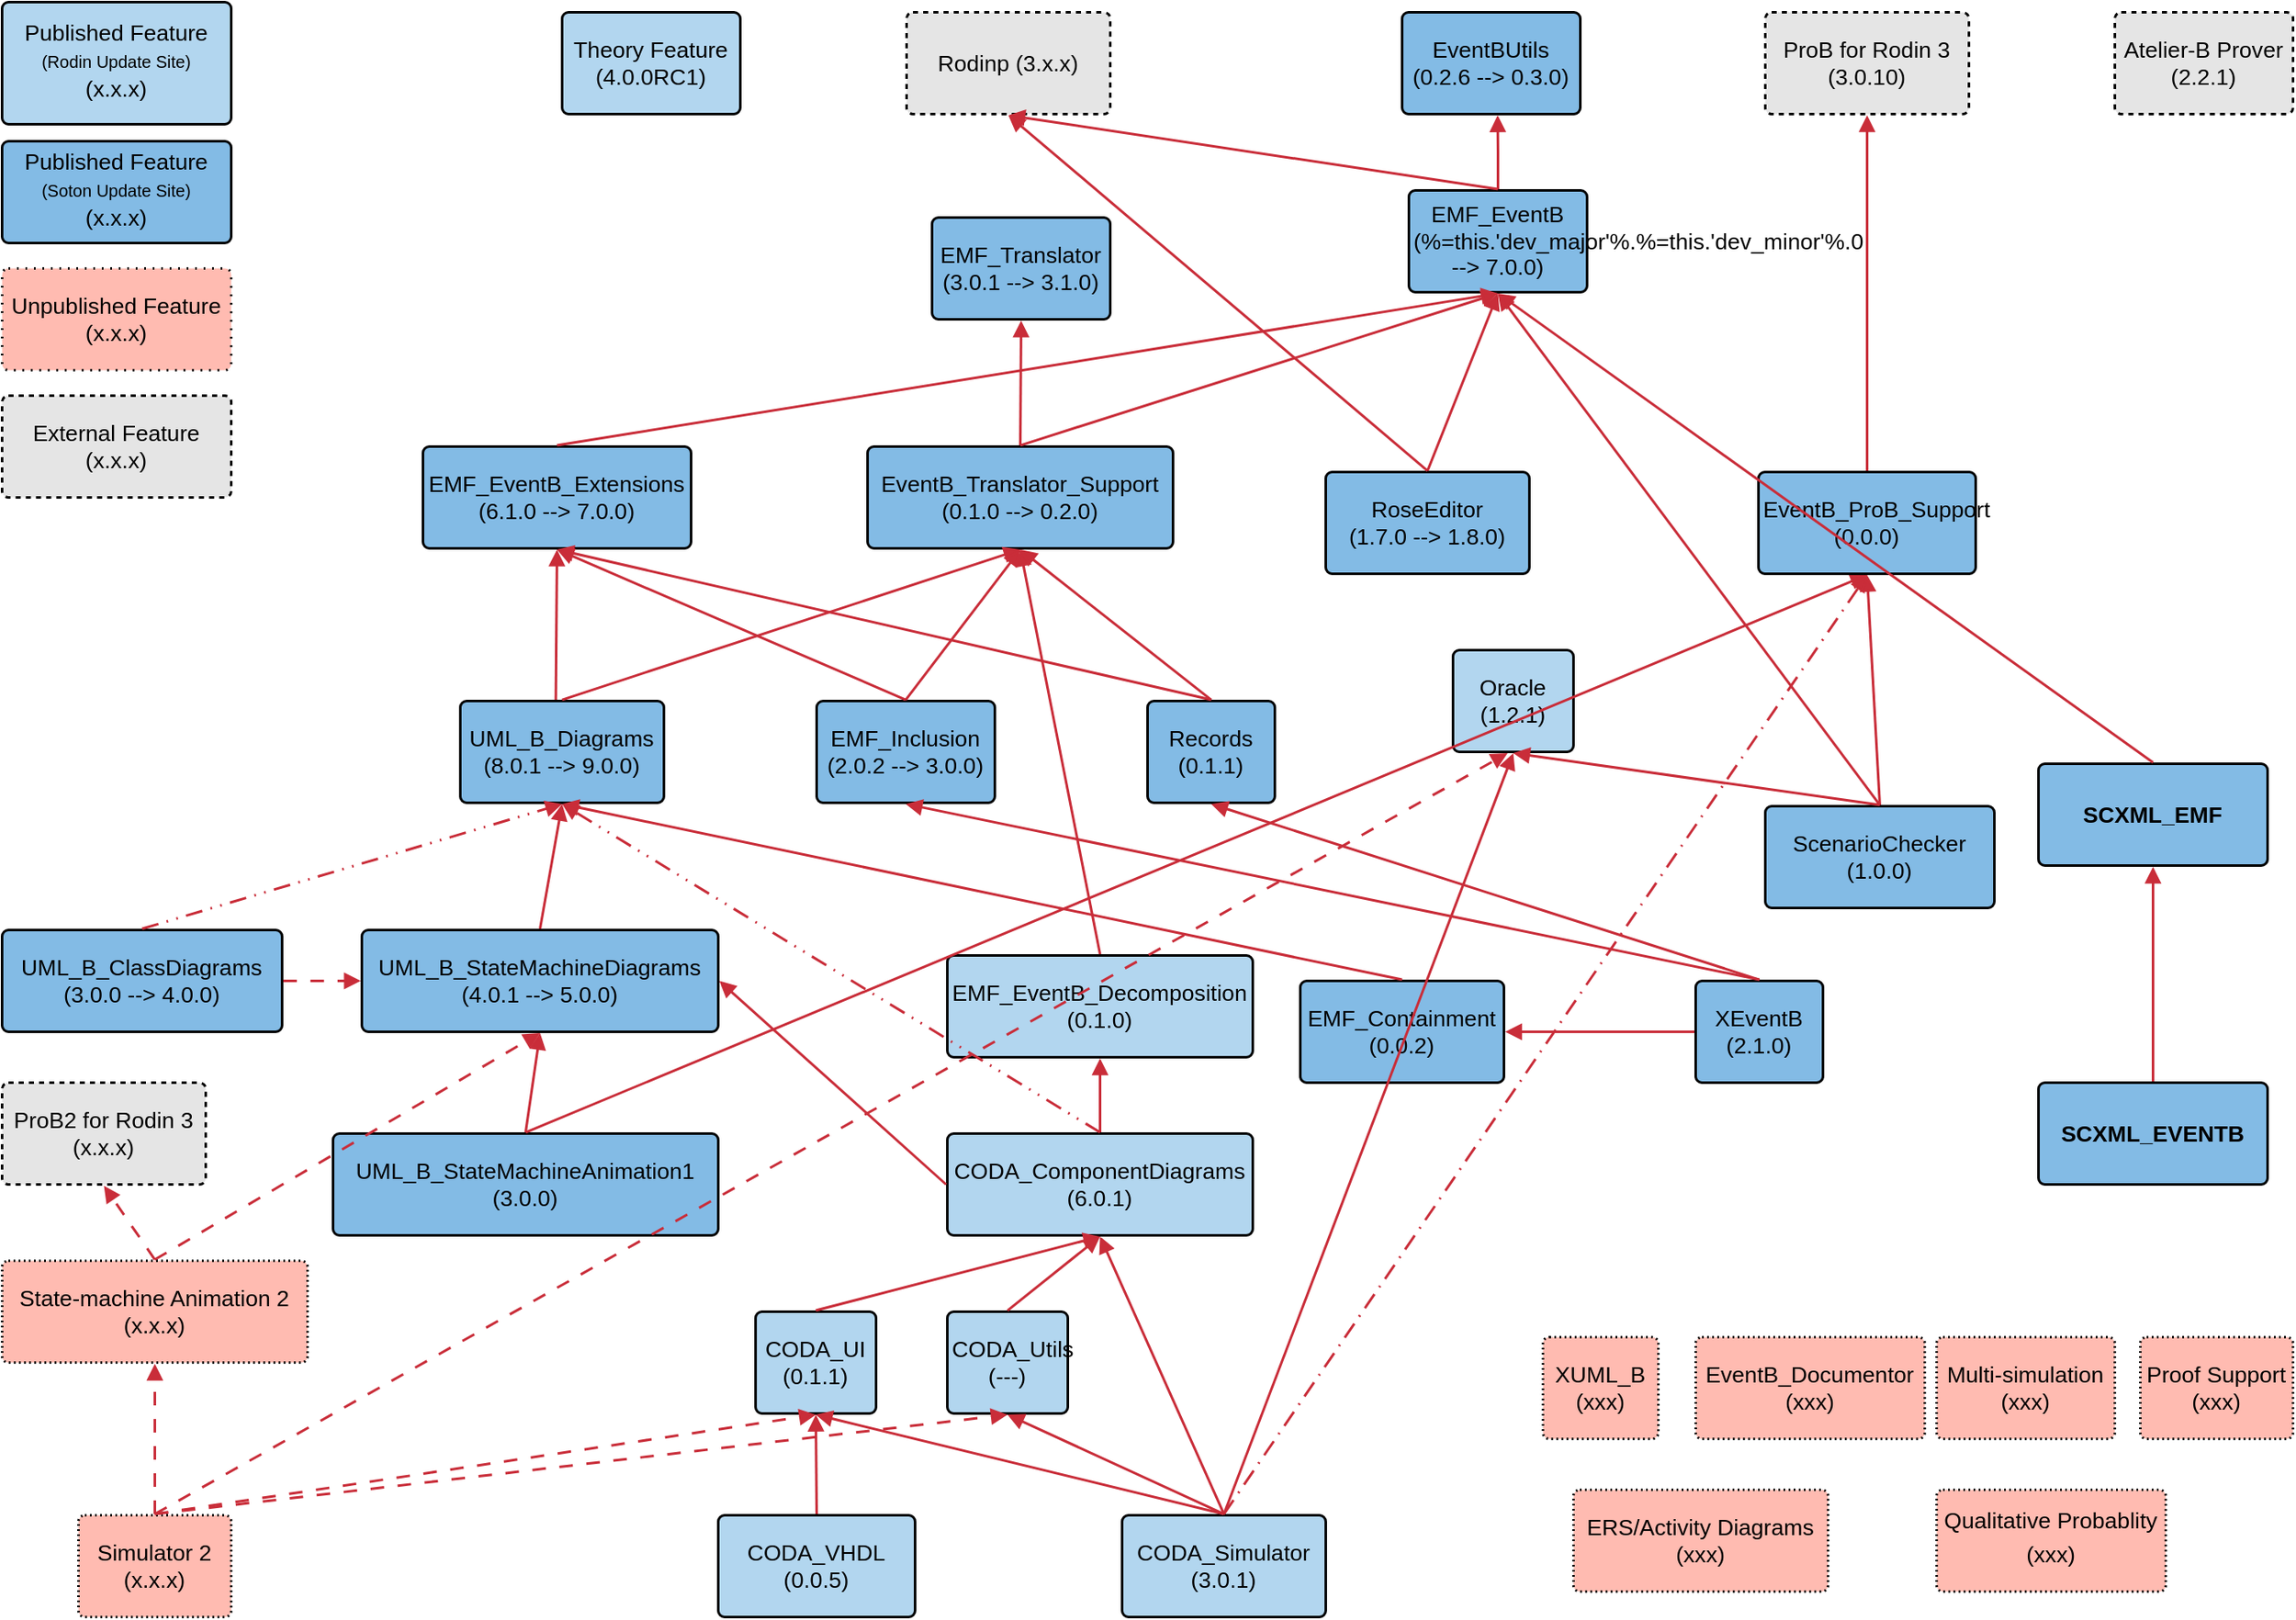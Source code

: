 <mxfile version="20.2.3" type="github">
  <diagram id="R2lEEEUBdFMjLlhIrx00" name="Page-1">
    <mxGraphModel dx="1298" dy="703" grid="1" gridSize="10" guides="1" tooltips="1" connect="1" arrows="1" fold="1" page="1" pageScale="1" pageWidth="850" pageHeight="1100" math="0" shadow="0" extFonts="Permanent Marker^https://fonts.googleapis.com/css?family=Permanent+Marker">
      <root>
        <mxCell id="0" />
        <mxCell id="1" parent="0" />
        <UserObject label="EventBUtils (0.2.6 --&amp;gt; 0.3.0)" lucidchartObjectId="4MpQ590b2zhA" id="gXJeCOJqX6-XGzdC3xa7-2">
          <mxCell style="html=1;overflow=block;blockSpacing=1;whiteSpace=wrap;fontSize=13.3;fontColor=default;spacing=3.8;strokeOpacity=100;fillOpacity=100;rounded=1;absoluteArcSize=1;arcSize=7.5;fillColor=#83bbe5;strokeWidth=1.5;" vertex="1" parent="1">
            <mxGeometry x="840" y="14" width="105" height="60" as="geometry" />
          </mxCell>
        </UserObject>
        <UserObject label="EMF_EventB&#xa;(%=this.&#39;dev_major&#39;%.%=this.&#39;dev_minor&#39;%.0 --&amp;gt; 7.0.0)" placeholders="1" rel_major="6" rel_minor="0" rel_service="0" dev_major="6" dev_minor="1" dev_service="1" lucidchartObjectId="fNpQgL.Gv-xd" id="gXJeCOJqX6-XGzdC3xa7-3">
          <mxCell style="html=1;overflow=block;blockSpacing=1;whiteSpace=wrap;fontSize=13.3;fontColor=default;spacing=3.8;strokeOpacity=100;fillOpacity=100;rounded=1;absoluteArcSize=1;arcSize=7.5;fillColor=#83bbe5;strokeWidth=1.5;" vertex="1" parent="1">
            <mxGeometry x="844" y="119" width="105" height="60" as="geometry" />
          </mxCell>
        </UserObject>
        <UserObject label="EMF_Translator (3.0.1 --&amp;gt; 3.1.0)" lucidchartObjectId="e5rQBIk2vacU" id="gXJeCOJqX6-XGzdC3xa7-4">
          <mxCell style="html=1;overflow=block;blockSpacing=1;whiteSpace=wrap;fontSize=13.3;fontColor=default;spacing=3.8;strokeOpacity=100;fillOpacity=100;rounded=1;absoluteArcSize=1;arcSize=7.5;fillColor=#83bbe5;strokeWidth=1.5;" vertex="1" parent="1">
            <mxGeometry x="563" y="135" width="105" height="60" as="geometry" />
          </mxCell>
        </UserObject>
        <UserObject label="EMF_EventB_Extensions (6.1.0 --&amp;gt; 7.0.0)" lucidchartObjectId="o-rQa49epSMn" id="gXJeCOJqX6-XGzdC3xa7-5">
          <mxCell style="html=1;overflow=block;blockSpacing=1;whiteSpace=wrap;fontSize=13.3;fontColor=default;spacing=3.8;strokeOpacity=100;fillOpacity=100;rounded=1;absoluteArcSize=1;arcSize=7.5;fillColor=#83bbe5;strokeWidth=1.5;" vertex="1" parent="1">
            <mxGeometry x="263" y="270" width="158" height="60" as="geometry" />
          </mxCell>
        </UserObject>
        <UserObject label="EventB_Translator_Support (0.1.0 --&amp;gt; 0.2.0)" lucidchartObjectId="d_rQQnLlnVaU" id="gXJeCOJqX6-XGzdC3xa7-6">
          <mxCell style="html=1;overflow=block;blockSpacing=1;whiteSpace=wrap;fontSize=13.3;fontColor=default;spacing=3.8;strokeOpacity=100;fillOpacity=100;rounded=1;absoluteArcSize=1;arcSize=7.5;fillColor=#83bbe5;strokeWidth=1.5;" vertex="1" parent="1">
            <mxGeometry x="525" y="270" width="180" height="60" as="geometry" />
          </mxCell>
        </UserObject>
        <UserObject label="RoseEditor &#xa;(1.7.0 --&amp;gt; 1.8.0)" lucidchartObjectId="U_rQ~Fw4OfqH" id="gXJeCOJqX6-XGzdC3xa7-7">
          <mxCell style="html=1;overflow=block;blockSpacing=1;whiteSpace=wrap;fontSize=13.3;fontColor=default;spacing=3.8;strokeOpacity=100;fillOpacity=100;rounded=1;absoluteArcSize=1;arcSize=7.5;fillColor=#83bbe5;strokeWidth=1.5;" vertex="1" parent="1">
            <mxGeometry x="795" y="285" width="120" height="60" as="geometry" />
          </mxCell>
        </UserObject>
        <UserObject label="UML_B_Diagrams (8.0.1 --&amp;gt; 9.0.0)" lucidchartObjectId="f.rQJ53QA4yv" id="gXJeCOJqX6-XGzdC3xa7-8">
          <mxCell style="html=1;overflow=block;blockSpacing=1;whiteSpace=wrap;fontSize=13.3;fontColor=default;spacing=3.8;strokeOpacity=100;fillOpacity=100;rounded=1;absoluteArcSize=1;arcSize=7.5;fillColor=#83bbe5;strokeWidth=1.5;" vertex="1" parent="1">
            <mxGeometry x="285" y="420" width="120" height="60" as="geometry" />
          </mxCell>
        </UserObject>
        <UserObject label="EMF_Inclusion (2.0.2 --&amp;gt; 3.0.0)" lucidchartObjectId="J.rQdSgUioL0" id="gXJeCOJqX6-XGzdC3xa7-9">
          <mxCell style="html=1;overflow=block;blockSpacing=1;whiteSpace=wrap;fontSize=13.3;fontColor=default;spacing=3.8;strokeOpacity=100;fillOpacity=100;rounded=1;absoluteArcSize=1;arcSize=7.5;fillColor=#83bbe5;strokeWidth=1.5;" vertex="1" parent="1">
            <mxGeometry x="495" y="420" width="105" height="60" as="geometry" />
          </mxCell>
        </UserObject>
        <UserObject label="ProB2 for Rodin 3 (x.x.x)" lucidchartObjectId="masQ5G-jPE8L" id="gXJeCOJqX6-XGzdC3xa7-10">
          <mxCell style="html=1;overflow=block;blockSpacing=1;whiteSpace=wrap;fontSize=13.3;fontColor=default;spacing=3.8;strokeOpacity=100;fillOpacity=100;rounded=1;absoluteArcSize=1;arcSize=7.5;fillColor=#e5e5e5;dashed=1;fixDash=1;strokeWidth=1.5;" vertex="1" parent="1">
            <mxGeometry x="15" y="645" width="120" height="60" as="geometry" />
          </mxCell>
        </UserObject>
        <UserObject label="UML_B_ClassDiagrams (3.0.0 --&amp;gt; 4.0.0)" lucidchartObjectId="3asQsMQI48Ty" id="gXJeCOJqX6-XGzdC3xa7-11">
          <mxCell style="html=1;overflow=block;blockSpacing=1;whiteSpace=wrap;fontSize=13.3;fontColor=default;spacing=3.8;strokeOpacity=100;fillOpacity=100;rounded=1;absoluteArcSize=1;arcSize=7.5;fillColor=#83bbe5;strokeWidth=1.5;" vertex="1" parent="1">
            <mxGeometry x="15" y="555" width="165" height="60" as="geometry" />
          </mxCell>
        </UserObject>
        <UserObject label="UML_B_StateMachineDiagrams (4.0.1 --&amp;gt; 5.0.0)" lucidchartObjectId="fcsQ3d~rYoar" id="gXJeCOJqX6-XGzdC3xa7-12">
          <mxCell style="html=1;overflow=block;blockSpacing=1;whiteSpace=wrap;fontSize=13.3;fontColor=default;spacing=3.8;strokeOpacity=100;fillOpacity=100;rounded=1;absoluteArcSize=1;arcSize=7.5;fillColor=#83bbe5;strokeWidth=1.5;" vertex="1" parent="1">
            <mxGeometry x="227" y="555" width="210" height="60" as="geometry" />
          </mxCell>
        </UserObject>
        <UserObject label="ProB for Rodin 3 (3.0.10)" lucidchartObjectId="UcsQy_wzR4fR" id="gXJeCOJqX6-XGzdC3xa7-13">
          <mxCell style="html=1;overflow=block;blockSpacing=1;whiteSpace=wrap;fontSize=13.3;fontColor=default;spacing=3.8;strokeOpacity=100;fillOpacity=100;rounded=1;absoluteArcSize=1;arcSize=7.5;fillColor=#e5e5e5;dashed=1;fixDash=1;strokeWidth=1.5;" vertex="1" parent="1">
            <mxGeometry x="1054" y="14" width="120" height="60" as="geometry" />
          </mxCell>
        </UserObject>
        <UserObject label="EMF_Containment (0.0.2)" lucidchartObjectId="cdsQCC2P5QCC" id="gXJeCOJqX6-XGzdC3xa7-14">
          <mxCell style="html=1;overflow=block;blockSpacing=1;whiteSpace=wrap;fontSize=13.3;fontColor=default;spacing=3.8;strokeOpacity=100;fillOpacity=100;rounded=1;absoluteArcSize=1;arcSize=7.5;fillColor=#83bbe5;strokeWidth=1.5;" vertex="1" parent="1">
            <mxGeometry x="780" y="585" width="120" height="60" as="geometry" />
          </mxCell>
        </UserObject>
        <UserObject label="XEventB (2.1.0)" lucidchartObjectId="wdsQ4mmQQCU4" id="gXJeCOJqX6-XGzdC3xa7-15">
          <mxCell style="html=1;overflow=block;blockSpacing=1;whiteSpace=wrap;fontSize=13.3;fontColor=default;spacing=3.8;strokeOpacity=100;fillOpacity=100;rounded=1;absoluteArcSize=1;arcSize=7.5;fillColor=#83bbe5;strokeWidth=1.5;" vertex="1" parent="1">
            <mxGeometry x="1013" y="585" width="75" height="60" as="geometry" />
          </mxCell>
        </UserObject>
        <UserObject label="EMF_EventB_Decomposition (0.1.0)" lucidchartObjectId="QdsQj~QU8bMw" id="gXJeCOJqX6-XGzdC3xa7-16">
          <mxCell style="html=1;overflow=block;blockSpacing=1;whiteSpace=wrap;fontSize=13.3;fontColor=default;spacing=3.8;strokeOpacity=100;fillOpacity=100;rounded=1;absoluteArcSize=1;arcSize=7.5;fillColor=#b2d6ef;strokeWidth=1.5;" vertex="1" parent="1">
            <mxGeometry x="572" y="570" width="180" height="60" as="geometry" />
          </mxCell>
        </UserObject>
        <UserObject label="State-machine Animation 2 (x.x.x)" lucidchartObjectId="mesQ3vbCxGGZ" id="gXJeCOJqX6-XGzdC3xa7-17">
          <mxCell style="html=1;overflow=block;blockSpacing=1;whiteSpace=wrap;fontSize=13.3;fontColor=default;spacing=3.8;strokeOpacity=100;fillOpacity=100;rounded=1;absoluteArcSize=1;arcSize=7.5;fillColor=#ffbbb1;dashed=1;fixDash=1;dashPattern=1 2;strokeWidth=1.5;" vertex="1" parent="1">
            <mxGeometry x="15" y="750" width="180" height="60" as="geometry" />
          </mxCell>
        </UserObject>
        <UserObject label="UML_B_StateMachineAnimation1 (3.0.0)" lucidchartObjectId="VesQQeH9.m6W" id="gXJeCOJqX6-XGzdC3xa7-18">
          <mxCell style="html=1;overflow=block;blockSpacing=1;whiteSpace=wrap;fontSize=13.3;fontColor=default;spacing=3.8;strokeOpacity=100;fillOpacity=100;rounded=1;absoluteArcSize=1;arcSize=7.5;fillColor=#83bbe5;strokeWidth=1.5;" vertex="1" parent="1">
            <mxGeometry x="210" y="675" width="227" height="60" as="geometry" />
          </mxCell>
        </UserObject>
        <UserObject label="CODA_ComponentDiagrams (6.0.1)" lucidchartObjectId="ifsQV37_i.Z." id="gXJeCOJqX6-XGzdC3xa7-19">
          <mxCell style="html=1;overflow=block;blockSpacing=1;whiteSpace=wrap;fontSize=13.3;fontColor=default;spacing=3.8;strokeOpacity=100;fillOpacity=100;rounded=1;absoluteArcSize=1;arcSize=7.5;fillColor=#b2d6ef;strokeWidth=1.5;" vertex="1" parent="1">
            <mxGeometry x="572" y="675" width="180" height="60" as="geometry" />
          </mxCell>
        </UserObject>
        <UserObject label="EventB_Documentor (xxx)" lucidchartObjectId="LfsQATFugiBD" id="gXJeCOJqX6-XGzdC3xa7-20">
          <mxCell style="html=1;overflow=block;blockSpacing=1;whiteSpace=wrap;fontSize=13.3;fontColor=default;spacing=3.8;strokeOpacity=100;fillOpacity=100;rounded=1;absoluteArcSize=1;arcSize=7.5;fillColor=#ffbbb1;dashed=1;fixDash=1;dashPattern=1 2;strokeWidth=1.5;" vertex="1" parent="1">
            <mxGeometry x="1013" y="795" width="135" height="60" as="geometry" />
          </mxCell>
        </UserObject>
        <UserObject label="&lt;div style=&quot;display: flex; justify-content: center; text-align: center; align-items: baseline; font-size: 0; line-height: 1.25;margin-top: -2px;&quot;&gt;&lt;span&gt;&lt;span style=&quot;font-size:13.3px;color:#000000;&quot;&gt;Qualitative Probablity (xxx)&lt;/span&gt;&lt;span style=&quot;font-size:16px;color:#000000;&quot;&gt; &lt;/span&gt;&lt;/span&gt;&lt;/div&gt;" lucidchartObjectId="_fsQZzR7VCjq" id="gXJeCOJqX6-XGzdC3xa7-21">
          <mxCell style="html=1;overflow=block;blockSpacing=1;whiteSpace=wrap;fontSize=13;spacing=3.8;strokeOpacity=100;fillOpacity=100;rounded=1;absoluteArcSize=1;arcSize=7.5;fillColor=#ffbbb1;dashed=1;fixDash=1;dashPattern=1 2;strokeWidth=1.5;" vertex="1" parent="1">
            <mxGeometry x="1155" y="885" width="135" height="60" as="geometry" />
          </mxCell>
        </UserObject>
        <UserObject label="XUML_B (xxx)" lucidchartObjectId="xgsQij3kb1fK" id="gXJeCOJqX6-XGzdC3xa7-22">
          <mxCell style="html=1;overflow=block;blockSpacing=1;whiteSpace=wrap;fontSize=13.3;fontColor=default;spacing=3.8;strokeOpacity=100;fillOpacity=100;rounded=1;absoluteArcSize=1;arcSize=7.5;fillColor=#ffbbb1;dashed=1;fixDash=1;dashPattern=1 2;strokeWidth=1.5;" vertex="1" parent="1">
            <mxGeometry x="923" y="795" width="68" height="60" as="geometry" />
          </mxCell>
        </UserObject>
        <UserObject label="Records (0.1.1)" lucidchartObjectId="SgsQyWVwpBqz" id="gXJeCOJqX6-XGzdC3xa7-23">
          <mxCell style="html=1;overflow=block;blockSpacing=1;whiteSpace=wrap;fontSize=13.3;fontColor=default;spacing=3.8;strokeOpacity=100;fillOpacity=100;rounded=1;absoluteArcSize=1;arcSize=7.5;fillColor=#83bbe5;strokeWidth=1.5;" vertex="1" parent="1">
            <mxGeometry x="690" y="420" width="75" height="60" as="geometry" />
          </mxCell>
        </UserObject>
        <UserObject label="Proof Support (xxx)" lucidchartObjectId="_gsQzO7m4ces" id="gXJeCOJqX6-XGzdC3xa7-24">
          <mxCell style="html=1;overflow=block;blockSpacing=1;whiteSpace=wrap;fontSize=13.3;fontColor=default;spacing=3.8;strokeOpacity=100;fillOpacity=100;rounded=1;absoluteArcSize=1;arcSize=7.5;fillColor=#ffbbb1;dashed=1;fixDash=1;dashPattern=1 2;strokeWidth=1.5;" vertex="1" parent="1">
            <mxGeometry x="1275" y="795" width="90" height="60" as="geometry" />
          </mxCell>
        </UserObject>
        <UserObject label="ScenarioChecker (1.0.0)" lucidchartObjectId="phsQJYlsA9p~" id="gXJeCOJqX6-XGzdC3xa7-25">
          <mxCell style="html=1;overflow=block;blockSpacing=1;whiteSpace=wrap;fontSize=13.3;fontColor=default;spacing=3.8;strokeOpacity=100;fillOpacity=100;rounded=1;absoluteArcSize=1;arcSize=7.5;fillColor=#83bbe5;strokeWidth=1.5;" vertex="1" parent="1">
            <mxGeometry x="1054" y="482" width="135" height="60" as="geometry" />
          </mxCell>
        </UserObject>
        <UserObject label="CODA_UI (0.1.1)" lucidchartObjectId="qisQaKyhdeY~" id="gXJeCOJqX6-XGzdC3xa7-26">
          <mxCell style="html=1;overflow=block;blockSpacing=1;whiteSpace=wrap;fontSize=13.3;fontColor=default;spacing=3.8;strokeOpacity=100;fillOpacity=100;rounded=1;absoluteArcSize=1;arcSize=7.5;fillColor=#b2d6ef;strokeWidth=1.5;" vertex="1" parent="1">
            <mxGeometry x="459" y="780" width="71" height="60" as="geometry" />
          </mxCell>
        </UserObject>
        <UserObject label="CODA_Utils (---)" lucidchartObjectId="XisQi7fVFDvH" id="gXJeCOJqX6-XGzdC3xa7-27">
          <mxCell style="html=1;overflow=block;blockSpacing=1;whiteSpace=wrap;fontSize=13.3;fontColor=default;spacing=3.8;strokeOpacity=100;fillOpacity=100;rounded=1;absoluteArcSize=1;arcSize=7.5;fillColor=#b2d6ef;strokeWidth=1.5;" vertex="1" parent="1">
            <mxGeometry x="572" y="780" width="71" height="60" as="geometry" />
          </mxCell>
        </UserObject>
        <UserObject label="Oracle (1.2.1)" lucidchartObjectId="fjsQ302CP4x~" id="gXJeCOJqX6-XGzdC3xa7-28">
          <mxCell style="html=1;overflow=block;blockSpacing=1;whiteSpace=wrap;fontSize=13.3;fontColor=default;spacing=3.8;strokeOpacity=100;fillOpacity=100;rounded=1;absoluteArcSize=1;arcSize=7.5;fillColor=#b2d6ef;strokeWidth=1.5;" vertex="1" parent="1">
            <mxGeometry x="870" y="390" width="71" height="60" as="geometry" />
          </mxCell>
        </UserObject>
        <UserObject label="CODA_VHDL (0.0.5)" lucidchartObjectId="yjsQzAlVn8X0" id="gXJeCOJqX6-XGzdC3xa7-29">
          <mxCell style="html=1;overflow=block;blockSpacing=1;whiteSpace=wrap;fontSize=13.3;fontColor=default;spacing=3.8;strokeOpacity=100;fillOpacity=100;rounded=1;absoluteArcSize=1;arcSize=7.5;fillColor=#b2d6ef;strokeWidth=1.5;" vertex="1" parent="1">
            <mxGeometry x="437" y="900" width="116" height="60" as="geometry" />
          </mxCell>
        </UserObject>
        <UserObject label="Simulator 2 (x.x.x)" lucidchartObjectId="SjsQP29-RM7N" id="gXJeCOJqX6-XGzdC3xa7-30">
          <mxCell style="html=1;overflow=block;blockSpacing=1;whiteSpace=wrap;fontSize=13.3;fontColor=default;spacing=3.8;strokeOpacity=100;fillOpacity=100;rounded=1;absoluteArcSize=1;arcSize=7.5;fillColor=#ffbbb1;dashed=1;fixDash=1;dashPattern=1 2;strokeWidth=1.5;" vertex="1" parent="1">
            <mxGeometry x="60" y="900" width="90" height="60" as="geometry" />
          </mxCell>
        </UserObject>
        <UserObject label="CODA_Simulator (3.0.1)" lucidchartObjectId="_jsQDJASNJ42" id="gXJeCOJqX6-XGzdC3xa7-31">
          <mxCell style="html=1;overflow=block;blockSpacing=1;whiteSpace=wrap;fontSize=13.3;fontColor=default;spacing=3.8;strokeOpacity=100;fillOpacity=100;rounded=1;absoluteArcSize=1;arcSize=7.5;fillColor=#b2d6ef;strokeWidth=1.5;" vertex="1" parent="1">
            <mxGeometry x="675" y="900" width="120" height="60" as="geometry" />
          </mxCell>
        </UserObject>
        <UserObject label="Atelier-B Prover (2.2.1)" lucidchartObjectId="AksQ1dqARNAP" id="gXJeCOJqX6-XGzdC3xa7-32">
          <mxCell style="html=1;overflow=block;blockSpacing=1;whiteSpace=wrap;fontSize=13.3;fontColor=default;spacing=3.8;strokeOpacity=100;fillOpacity=100;rounded=1;absoluteArcSize=1;arcSize=7.5;fillColor=#e5e5e5;dashed=1;fixDash=1;strokeWidth=1.5;" vertex="1" parent="1">
            <mxGeometry x="1260" y="14" width="105" height="60" as="geometry" />
          </mxCell>
        </UserObject>
        <UserObject label="" lucidchartObjectId="8osQkjWoYF6-" id="gXJeCOJqX6-XGzdC3xa7-33">
          <mxCell style="html=1;jettySize=18;whiteSpace=wrap;fontSize=13;strokeColor=#c92d39;strokeOpacity=100;strokeWidth=1.5;rounded=1;arcSize=0;edgeStyle=orthogonalEdgeStyle;startArrow=none;endArrow=block;endFill=1;exitX=0.5;exitY=-0.012;exitPerimeter=0;entryX=0.536;entryY=1.012;entryPerimeter=0;" edge="1" parent="1" source="gXJeCOJqX6-XGzdC3xa7-3" target="gXJeCOJqX6-XGzdC3xa7-2">
            <mxGeometry width="100" height="100" relative="1" as="geometry">
              <Array as="points" />
            </mxGeometry>
          </mxCell>
        </UserObject>
        <UserObject label="" lucidchartObjectId="gssQpe9Ai5tq" id="gXJeCOJqX6-XGzdC3xa7-34">
          <mxCell style="html=1;jettySize=18;whiteSpace=wrap;fontSize=13;strokeColor=#c92d39;strokeOpacity=100;strokeWidth=1.5;rounded=0;startArrow=none;endArrow=block;endFill=1;exitX=0.5;exitY=-0.012;exitPerimeter=0;entryX=0.5;entryY=1.012;entryPerimeter=0;" edge="1" parent="1" source="gXJeCOJqX6-XGzdC3xa7-5" target="gXJeCOJqX6-XGzdC3xa7-3">
            <mxGeometry width="100" height="100" relative="1" as="geometry">
              <Array as="points" />
            </mxGeometry>
          </mxCell>
        </UserObject>
        <UserObject label="" lucidchartObjectId="CssQbYhx4U7b" id="gXJeCOJqX6-XGzdC3xa7-35">
          <mxCell style="html=1;jettySize=18;whiteSpace=wrap;fontSize=13;strokeColor=#c92d39;strokeOpacity=100;strokeWidth=1.5;rounded=0;startArrow=none;endArrow=block;endFill=1;exitX=0.5;exitY=-0.012;exitPerimeter=0;entryX=0.5;entryY=1.012;entryPerimeter=0;" edge="1" parent="1" source="gXJeCOJqX6-XGzdC3xa7-6" target="gXJeCOJqX6-XGzdC3xa7-4">
            <mxGeometry width="100" height="100" relative="1" as="geometry">
              <Array as="points" />
            </mxGeometry>
          </mxCell>
        </UserObject>
        <UserObject label="" lucidchartObjectId="UssQa.PPUqFA" id="gXJeCOJqX6-XGzdC3xa7-36">
          <mxCell style="html=1;jettySize=18;whiteSpace=wrap;fontSize=13;strokeColor=#c92d39;strokeOpacity=100;strokeWidth=1.5;rounded=0;startArrow=none;endArrow=block;endFill=1;exitX=0.5;exitY=-0.012;exitPerimeter=0;entryX=0.5;entryY=1.012;entryPerimeter=0;" edge="1" parent="1" source="gXJeCOJqX6-XGzdC3xa7-6" target="gXJeCOJqX6-XGzdC3xa7-3">
            <mxGeometry width="100" height="100" relative="1" as="geometry">
              <Array as="points" />
            </mxGeometry>
          </mxCell>
        </UserObject>
        <UserObject label="" lucidchartObjectId="utsQxC5EtuvJ" id="gXJeCOJqX6-XGzdC3xa7-37">
          <mxCell style="html=1;jettySize=18;whiteSpace=wrap;fontSize=13;strokeColor=#c92d39;strokeOpacity=100;strokeWidth=1.5;rounded=0;startArrow=none;endArrow=block;endFill=1;exitX=0.5;exitY=-0.012;exitPerimeter=0;entryX=0.5;entryY=1.012;entryPerimeter=0;" edge="1" parent="1" source="gXJeCOJqX6-XGzdC3xa7-7" target="gXJeCOJqX6-XGzdC3xa7-3">
            <mxGeometry width="100" height="100" relative="1" as="geometry">
              <Array as="points" />
            </mxGeometry>
          </mxCell>
        </UserObject>
        <UserObject label="" lucidchartObjectId="EtsQ-UGbX19c" id="gXJeCOJqX6-XGzdC3xa7-38">
          <mxCell style="html=1;jettySize=18;whiteSpace=wrap;fontSize=13;strokeColor=#c92d39;strokeOpacity=100;strokeWidth=1.5;rounded=0;startArrow=none;endArrow=block;endFill=1;exitX=0.469;exitY=-0.012;exitPerimeter=0;entryX=0.5;entryY=1.012;entryPerimeter=0;" edge="1" parent="1" source="gXJeCOJqX6-XGzdC3xa7-8" target="gXJeCOJqX6-XGzdC3xa7-5">
            <mxGeometry width="100" height="100" relative="1" as="geometry">
              <Array as="points" />
            </mxGeometry>
          </mxCell>
        </UserObject>
        <UserObject label="" lucidchartObjectId="JtsQeBcR8Oxg" id="gXJeCOJqX6-XGzdC3xa7-39">
          <mxCell style="html=1;jettySize=18;whiteSpace=wrap;fontSize=13;strokeColor=#c92d39;strokeOpacity=100;strokeWidth=1.5;rounded=0;startArrow=none;endArrow=block;endFill=1;exitX=0.5;exitY=-0.012;exitPerimeter=0;entryX=0.5;entryY=1.012;entryPerimeter=0;" edge="1" parent="1" source="gXJeCOJqX6-XGzdC3xa7-9" target="gXJeCOJqX6-XGzdC3xa7-5">
            <mxGeometry width="100" height="100" relative="1" as="geometry">
              <Array as="points" />
            </mxGeometry>
          </mxCell>
        </UserObject>
        <UserObject label="" lucidchartObjectId="RtsQw8hHAOmd" id="gXJeCOJqX6-XGzdC3xa7-40">
          <mxCell style="html=1;jettySize=18;whiteSpace=wrap;fontSize=13;strokeColor=#c92d39;strokeOpacity=100;strokeWidth=1.5;rounded=0;startArrow=none;endArrow=block;endFill=1;exitX=0.5;exitY=-0.012;exitPerimeter=0;entryX=0.5;entryY=1.012;entryPerimeter=0;" edge="1" parent="1" source="gXJeCOJqX6-XGzdC3xa7-8" target="gXJeCOJqX6-XGzdC3xa7-6">
            <mxGeometry width="100" height="100" relative="1" as="geometry">
              <Array as="points" />
            </mxGeometry>
          </mxCell>
        </UserObject>
        <UserObject label="" lucidchartObjectId="lusQx4ggyh_B" id="gXJeCOJqX6-XGzdC3xa7-41">
          <mxCell style="html=1;jettySize=18;whiteSpace=wrap;fontSize=13;strokeColor=#c92d39;strokeOpacity=100;dashed=1;fixDash=1;dashPattern=10 5 1 5 1 5;strokeWidth=1.5;rounded=0;startArrow=none;endArrow=block;endFill=1;exitX=0.5;exitY=-0.012;exitPerimeter=0;entryX=0.5;entryY=1.012;entryPerimeter=0;" edge="1" parent="1" source="gXJeCOJqX6-XGzdC3xa7-11" target="gXJeCOJqX6-XGzdC3xa7-8">
            <mxGeometry width="100" height="100" relative="1" as="geometry">
              <Array as="points" />
            </mxGeometry>
          </mxCell>
        </UserObject>
        <UserObject label="" lucidchartObjectId="HusQv_M--n78" id="gXJeCOJqX6-XGzdC3xa7-42">
          <mxCell style="html=1;jettySize=18;whiteSpace=wrap;fontSize=13;strokeColor=#c92d39;strokeOpacity=100;strokeWidth=1.5;rounded=0;startArrow=none;endArrow=block;endFill=1;exitX=0.5;exitY=-0.012;exitPerimeter=0;entryX=0.5;entryY=1.012;entryPerimeter=0;" edge="1" parent="1" source="gXJeCOJqX6-XGzdC3xa7-12" target="gXJeCOJqX6-XGzdC3xa7-8">
            <mxGeometry width="100" height="100" relative="1" as="geometry">
              <Array as="points" />
            </mxGeometry>
          </mxCell>
        </UserObject>
        <UserObject label="" lucidchartObjectId="XusQF.gNLTej" id="gXJeCOJqX6-XGzdC3xa7-43">
          <mxCell style="html=1;jettySize=18;whiteSpace=wrap;fontSize=13;strokeColor=#c92d39;strokeOpacity=100;strokeWidth=1.5;rounded=0;startArrow=none;endArrow=block;endFill=1;exitX=0.5;exitY=-0.012;exitPerimeter=0;entryX=0.5;entryY=1.012;entryPerimeter=0;" edge="1" parent="1" source="gXJeCOJqX6-XGzdC3xa7-14" target="gXJeCOJqX6-XGzdC3xa7-8">
            <mxGeometry width="100" height="100" relative="1" as="geometry">
              <Array as="points" />
            </mxGeometry>
          </mxCell>
        </UserObject>
        <UserObject label="" lucidchartObjectId="xvsQc_AZHJD~" id="gXJeCOJqX6-XGzdC3xa7-44">
          <mxCell style="html=1;jettySize=18;whiteSpace=wrap;fontSize=13;strokeColor=#c92d39;strokeOpacity=100;strokeWidth=1.5;rounded=0;startArrow=none;endArrow=block;endFill=1;exitX=0.5;exitY=-0.012;exitPerimeter=0;entryX=0.5;entryY=1.012;entryPerimeter=0;" edge="1" parent="1" source="gXJeCOJqX6-XGzdC3xa7-15" target="gXJeCOJqX6-XGzdC3xa7-9">
            <mxGeometry width="100" height="100" relative="1" as="geometry">
              <Array as="points" />
            </mxGeometry>
          </mxCell>
        </UserObject>
        <UserObject label="" lucidchartObjectId="IvsQqHtf5PuY" id="gXJeCOJqX6-XGzdC3xa7-45">
          <mxCell style="html=1;jettySize=18;whiteSpace=wrap;fontSize=13;strokeColor=#c92d39;strokeOpacity=100;strokeWidth=1.5;rounded=0;startArrow=none;endArrow=block;endFill=1;exitX=-0.01;exitY=0.5;exitPerimeter=0;entryX=1.006;entryY=0.5;entryPerimeter=0;" edge="1" parent="1" source="gXJeCOJqX6-XGzdC3xa7-15" target="gXJeCOJqX6-XGzdC3xa7-14">
            <mxGeometry width="100" height="100" relative="1" as="geometry">
              <Array as="points" />
            </mxGeometry>
          </mxCell>
        </UserObject>
        <UserObject label="" lucidchartObjectId="TvsQy5tF4L46" id="gXJeCOJqX6-XGzdC3xa7-46">
          <mxCell style="html=1;jettySize=18;whiteSpace=wrap;fontSize=13;strokeColor=#c92d39;strokeOpacity=100;strokeWidth=1.5;rounded=0;startArrow=none;endArrow=block;endFill=1;exitX=0.5;exitY=-0.012;exitPerimeter=0;entryX=0.5;entryY=1.012;entryPerimeter=0;" edge="1" parent="1" source="gXJeCOJqX6-XGzdC3xa7-16" target="gXJeCOJqX6-XGzdC3xa7-6">
            <mxGeometry width="100" height="100" relative="1" as="geometry">
              <Array as="points" />
            </mxGeometry>
          </mxCell>
        </UserObject>
        <UserObject label="" lucidchartObjectId="UwsQmLFcm9mc" id="gXJeCOJqX6-XGzdC3xa7-47">
          <mxCell style="html=1;jettySize=18;whiteSpace=wrap;fontSize=13;strokeColor=#c92d39;strokeOpacity=100;strokeWidth=1.5;rounded=0;startArrow=none;endArrow=block;endFill=1;exitX=0.5;exitY=-0.012;exitPerimeter=0;entryX=0.5;entryY=1.012;entryPerimeter=0;" edge="1" parent="1" source="gXJeCOJqX6-XGzdC3xa7-18" target="gXJeCOJqX6-XGzdC3xa7-12">
            <mxGeometry width="100" height="100" relative="1" as="geometry">
              <Array as="points" />
            </mxGeometry>
          </mxCell>
        </UserObject>
        <UserObject label="" lucidchartObjectId="7wsQtVUH3T5s" id="gXJeCOJqX6-XGzdC3xa7-48">
          <mxCell style="html=1;jettySize=18;whiteSpace=wrap;fontSize=13;strokeColor=#c92d39;strokeOpacity=100;strokeWidth=1.5;rounded=0;startArrow=none;endArrow=block;endFill=1;exitX=0.5;exitY=-0.012;exitPerimeter=0;entryX=0.5;entryY=1.012;entryPerimeter=0;" edge="1" parent="1" source="gXJeCOJqX6-XGzdC3xa7-18" target="gXJeCOJqX6-XGzdC3xa7-68">
            <mxGeometry width="100" height="100" relative="1" as="geometry">
              <Array as="points" />
            </mxGeometry>
          </mxCell>
        </UserObject>
        <UserObject label="" lucidchartObjectId="bxsQcvocBOmF" id="gXJeCOJqX6-XGzdC3xa7-49">
          <mxCell style="html=1;jettySize=18;whiteSpace=wrap;fontSize=13;strokeColor=#c92d39;strokeOpacity=100;strokeWidth=1.5;rounded=0;startArrow=none;endArrow=block;endFill=1;exitX=0.5;exitY=-0.012;exitPerimeter=0;entryX=0.5;entryY=1.012;entryPerimeter=0;" edge="1" parent="1" source="gXJeCOJqX6-XGzdC3xa7-19" target="gXJeCOJqX6-XGzdC3xa7-16">
            <mxGeometry width="100" height="100" relative="1" as="geometry">
              <Array as="points" />
            </mxGeometry>
          </mxCell>
        </UserObject>
        <UserObject label="" lucidchartObjectId="NxsQP5vslJwe" id="gXJeCOJqX6-XGzdC3xa7-50">
          <mxCell style="html=1;jettySize=18;whiteSpace=wrap;fontSize=13;strokeColor=#c92d39;strokeOpacity=100;strokeWidth=1.5;rounded=0;startArrow=none;endArrow=block;endFill=1;exitX=0.5;exitY=-0.012;exitPerimeter=0;entryX=0.5;entryY=1.012;entryPerimeter=0;" edge="1" parent="1" source="gXJeCOJqX6-XGzdC3xa7-26" target="gXJeCOJqX6-XGzdC3xa7-19">
            <mxGeometry width="100" height="100" relative="1" as="geometry">
              <Array as="points" />
            </mxGeometry>
          </mxCell>
        </UserObject>
        <UserObject label="" lucidchartObjectId="WxsQCTRgOfjM" id="gXJeCOJqX6-XGzdC3xa7-51">
          <mxCell style="html=1;jettySize=18;whiteSpace=wrap;fontSize=13;strokeColor=#c92d39;strokeOpacity=100;strokeWidth=1.5;rounded=0;startArrow=none;endArrow=block;endFill=1;exitX=0.5;exitY=-0.012;exitPerimeter=0;entryX=0.5;entryY=1.012;entryPerimeter=0;" edge="1" parent="1" source="gXJeCOJqX6-XGzdC3xa7-27" target="gXJeCOJqX6-XGzdC3xa7-19">
            <mxGeometry width="100" height="100" relative="1" as="geometry">
              <Array as="points" />
            </mxGeometry>
          </mxCell>
        </UserObject>
        <UserObject label="" lucidchartObjectId="hysQbwYuZVEm" id="gXJeCOJqX6-XGzdC3xa7-52">
          <mxCell style="html=1;jettySize=18;whiteSpace=wrap;fontSize=13;strokeColor=#c92d39;strokeOpacity=100;strokeWidth=1.5;rounded=0;startArrow=none;endArrow=block;endFill=1;exitX=0.5;exitY=-0.012;exitPerimeter=0;entryX=0.5;entryY=1.012;entryPerimeter=0;" edge="1" parent="1" source="gXJeCOJqX6-XGzdC3xa7-29" target="gXJeCOJqX6-XGzdC3xa7-26">
            <mxGeometry width="100" height="100" relative="1" as="geometry">
              <Array as="points" />
            </mxGeometry>
          </mxCell>
        </UserObject>
        <UserObject label="" lucidchartObjectId="pysQFg1MHtk_" id="gXJeCOJqX6-XGzdC3xa7-53">
          <mxCell style="html=1;jettySize=18;whiteSpace=wrap;fontSize=13;strokeColor=#c92d39;strokeOpacity=100;strokeWidth=1.5;rounded=0;startArrow=none;endArrow=block;endFill=1;exitX=0.5;exitY=-0.012;exitPerimeter=0;entryX=0.5;entryY=1.012;entryPerimeter=0;" edge="1" parent="1" source="gXJeCOJqX6-XGzdC3xa7-31" target="gXJeCOJqX6-XGzdC3xa7-26">
            <mxGeometry width="100" height="100" relative="1" as="geometry">
              <Array as="points" />
            </mxGeometry>
          </mxCell>
        </UserObject>
        <UserObject label="" lucidchartObjectId="wysQQ9JeD3tE" id="gXJeCOJqX6-XGzdC3xa7-54">
          <mxCell style="html=1;jettySize=18;whiteSpace=wrap;fontSize=13;strokeColor=#c92d39;strokeOpacity=100;strokeWidth=1.5;rounded=0;startArrow=none;endArrow=block;endFill=1;exitX=0.5;exitY=-0.012;exitPerimeter=0;entryX=0.5;entryY=1.012;entryPerimeter=0;" edge="1" parent="1" source="gXJeCOJqX6-XGzdC3xa7-31" target="gXJeCOJqX6-XGzdC3xa7-27">
            <mxGeometry width="100" height="100" relative="1" as="geometry">
              <Array as="points" />
            </mxGeometry>
          </mxCell>
        </UserObject>
        <UserObject label="" lucidchartObjectId="FysQJZtm_.SH" id="gXJeCOJqX6-XGzdC3xa7-55">
          <mxCell style="html=1;jettySize=18;whiteSpace=wrap;fontSize=13;strokeColor=#c92d39;strokeOpacity=100;strokeWidth=1.5;rounded=0;startArrow=none;endArrow=block;endFill=1;exitX=0.5;exitY=-0.012;exitPerimeter=0;entryX=0.5;entryY=1.012;entryPerimeter=0;" edge="1" parent="1" source="gXJeCOJqX6-XGzdC3xa7-31" target="gXJeCOJqX6-XGzdC3xa7-28">
            <mxGeometry width="100" height="100" relative="1" as="geometry">
              <Array as="points" />
            </mxGeometry>
          </mxCell>
        </UserObject>
        <UserObject label="" lucidchartObjectId="ezsQ81U3M64M" id="gXJeCOJqX6-XGzdC3xa7-56">
          <mxCell style="html=1;jettySize=18;whiteSpace=wrap;fontSize=13;strokeColor=#c92d39;strokeOpacity=100;dashed=1;fixDash=1;dashPattern=8 8;strokeWidth=1.5;rounded=0;startArrow=none;endArrow=block;endFill=1;exitX=1.004;exitY=0.5;exitPerimeter=0;entryX=-0.003;entryY=0.5;entryPerimeter=0;" edge="1" parent="1" source="gXJeCOJqX6-XGzdC3xa7-11" target="gXJeCOJqX6-XGzdC3xa7-12">
            <mxGeometry width="100" height="100" relative="1" as="geometry">
              <Array as="points" />
            </mxGeometry>
          </mxCell>
        </UserObject>
        <UserObject label="" lucidchartObjectId="YzsQYtsKsb2-" id="gXJeCOJqX6-XGzdC3xa7-57">
          <mxCell style="html=1;jettySize=18;whiteSpace=wrap;fontSize=13;strokeColor=#c92d39;strokeOpacity=100;dashed=1;fixDash=1;dashPattern=8 8;strokeWidth=1.5;rounded=0;startArrow=none;endArrow=block;endFill=1;exitX=0.5;exitY=-0.012;exitPerimeter=0;entryX=0.5;entryY=1.012;entryPerimeter=0;" edge="1" parent="1" source="gXJeCOJqX6-XGzdC3xa7-17" target="gXJeCOJqX6-XGzdC3xa7-10">
            <mxGeometry width="100" height="100" relative="1" as="geometry">
              <Array as="points" />
            </mxGeometry>
          </mxCell>
        </UserObject>
        <UserObject label="" lucidchartObjectId="9zsQntzNffzD" id="gXJeCOJqX6-XGzdC3xa7-58">
          <mxCell style="html=1;jettySize=18;whiteSpace=wrap;fontSize=13;strokeColor=#c92d39;strokeOpacity=100;dashed=1;fixDash=1;dashPattern=8 8;strokeWidth=1.5;rounded=0;startArrow=none;endArrow=block;endFill=1;exitX=0.5;exitY=-0.012;exitPerimeter=0;entryX=0.5;entryY=1.012;entryPerimeter=0;" edge="1" parent="1" source="gXJeCOJqX6-XGzdC3xa7-17" target="gXJeCOJqX6-XGzdC3xa7-12">
            <mxGeometry width="100" height="100" relative="1" as="geometry">
              <Array as="points" />
            </mxGeometry>
          </mxCell>
        </UserObject>
        <UserObject label="" lucidchartObjectId="iAsQJLIXjscW" id="gXJeCOJqX6-XGzdC3xa7-59">
          <mxCell style="html=1;jettySize=18;whiteSpace=wrap;fontSize=13;strokeColor=#c92d39;strokeOpacity=100;dashed=1;fixDash=1;dashPattern=8 8;strokeWidth=1.5;rounded=0;startArrow=none;endArrow=block;endFill=1;exitX=0.5;exitY=-0.012;exitPerimeter=0;entryX=0.5;entryY=1.012;entryPerimeter=0;" edge="1" parent="1" source="gXJeCOJqX6-XGzdC3xa7-30" target="gXJeCOJqX6-XGzdC3xa7-17">
            <mxGeometry width="100" height="100" relative="1" as="geometry">
              <Array as="points" />
            </mxGeometry>
          </mxCell>
        </UserObject>
        <UserObject label="" lucidchartObjectId="vAsQYuWJjCrI" id="gXJeCOJqX6-XGzdC3xa7-60">
          <mxCell style="html=1;jettySize=18;whiteSpace=wrap;fontSize=13;strokeColor=#c92d39;strokeOpacity=100;dashed=1;fixDash=1;dashPattern=8 8;strokeWidth=1.5;rounded=0;startArrow=none;endArrow=block;endFill=1;exitX=0.5;exitY=-0.012;exitPerimeter=0;entryX=0.5;entryY=1.012;entryPerimeter=0;" edge="1" parent="1" source="gXJeCOJqX6-XGzdC3xa7-30" target="gXJeCOJqX6-XGzdC3xa7-26">
            <mxGeometry width="100" height="100" relative="1" as="geometry">
              <Array as="points" />
            </mxGeometry>
          </mxCell>
        </UserObject>
        <UserObject label="" lucidchartObjectId="zAsQSiR~C0TJ" id="gXJeCOJqX6-XGzdC3xa7-61">
          <mxCell style="html=1;jettySize=18;whiteSpace=wrap;fontSize=13;strokeColor=#c92d39;strokeOpacity=100;dashed=1;fixDash=1;dashPattern=8 8;strokeWidth=1.5;rounded=0;startArrow=none;endArrow=block;endFill=1;exitX=0.5;exitY=-0.012;exitPerimeter=0;entryX=0.5;entryY=1.012;entryPerimeter=0;" edge="1" parent="1" source="gXJeCOJqX6-XGzdC3xa7-30" target="gXJeCOJqX6-XGzdC3xa7-27">
            <mxGeometry width="100" height="100" relative="1" as="geometry">
              <Array as="points" />
            </mxGeometry>
          </mxCell>
        </UserObject>
        <UserObject label="" lucidchartObjectId="FAsQO.c.rPO8" id="gXJeCOJqX6-XGzdC3xa7-62">
          <mxCell style="html=1;jettySize=18;whiteSpace=wrap;fontSize=13;strokeColor=#c92d39;strokeOpacity=100;dashed=1;fixDash=1;dashPattern=8 8;strokeWidth=1.5;rounded=0;startArrow=none;endArrow=block;endFill=1;exitX=0.5;exitY=-0.012;exitPerimeter=0;entryX=0.453;entryY=1.012;entryPerimeter=0;" edge="1" parent="1" source="gXJeCOJqX6-XGzdC3xa7-30" target="gXJeCOJqX6-XGzdC3xa7-28">
            <mxGeometry width="100" height="100" relative="1" as="geometry">
              <Array as="points" />
            </mxGeometry>
          </mxCell>
        </UserObject>
        <UserObject label="&lt;div style=&quot;display: flex; justify-content: center; text-align: center; align-items: baseline; font-size: 0; line-height: 1.25;margin-top: -2px;&quot;&gt;&lt;span&gt;&lt;span style=&quot;font-size:13.3px;color:#000000;&quot;&gt;Published Feature&#xa;&lt;/span&gt;&lt;span style=&quot;font-size:10px;color:#000000;&quot;&gt;(Soton Update Site)&lt;/span&gt;&lt;span style=&quot;font-size:13.3px;color:#000000;&quot;&gt;&#xa;(x.x.x)&lt;/span&gt;&lt;/span&gt;&lt;/div&gt;" lucidchartObjectId="9rHQHu7.MHsP" id="gXJeCOJqX6-XGzdC3xa7-63">
          <mxCell style="html=1;overflow=block;blockSpacing=1;whiteSpace=wrap;fontSize=13;spacing=3.8;strokeOpacity=100;fillOpacity=100;rounded=1;absoluteArcSize=1;arcSize=7.5;fillColor=#83bbe5;strokeWidth=1.5;" vertex="1" parent="1">
            <mxGeometry x="15" y="90" width="135" height="60" as="geometry" />
          </mxCell>
        </UserObject>
        <UserObject label="Unpublished Feature (x.x.x)" lucidchartObjectId="JsHQjaNaZICL" id="gXJeCOJqX6-XGzdC3xa7-64">
          <mxCell style="html=1;overflow=block;blockSpacing=1;whiteSpace=wrap;fontSize=13.3;fontColor=default;spacing=3.8;strokeOpacity=100;fillOpacity=100;rounded=1;absoluteArcSize=1;arcSize=7.5;fillColor=#ffbbb1;dashed=1;fixDash=1;dashPattern=1 4;strokeWidth=1.5;" vertex="1" parent="1">
            <mxGeometry x="15" y="165" width="135" height="60" as="geometry" />
          </mxCell>
        </UserObject>
        <UserObject label="External Feature (x.x.x)" lucidchartObjectId="7sHQVAeInkfm" id="gXJeCOJqX6-XGzdC3xa7-65">
          <mxCell style="html=1;overflow=block;blockSpacing=1;whiteSpace=wrap;fontSize=13.3;fontColor=default;spacing=3.8;strokeOpacity=100;fillOpacity=100;rounded=1;absoluteArcSize=1;arcSize=7.5;fillColor=#e5e5e5;dashed=1;fixDash=1;strokeWidth=1.5;" vertex="1" parent="1">
            <mxGeometry x="15" y="240" width="135" height="60" as="geometry" />
          </mxCell>
        </UserObject>
        <UserObject label="Theory Feature (4.0.0RC1)" lucidchartObjectId="vtHQ583vS~iA" id="gXJeCOJqX6-XGzdC3xa7-66">
          <mxCell style="html=1;overflow=block;blockSpacing=1;whiteSpace=wrap;fontSize=13.3;fontColor=default;spacing=3.8;strokeOpacity=100;fillOpacity=100;rounded=1;absoluteArcSize=1;arcSize=7.5;fillColor=#b2d6ef;strokeWidth=1.5;" vertex="1" parent="1">
            <mxGeometry x="345" y="14" width="105" height="60" as="geometry" />
          </mxCell>
        </UserObject>
        <UserObject label="" lucidchartObjectId="EvHQTEcF46qO" id="gXJeCOJqX6-XGzdC3xa7-67">
          <mxCell style="html=1;jettySize=18;whiteSpace=wrap;fontSize=13;strokeColor=#c92d39;strokeOpacity=100;strokeWidth=1.5;rounded=0;startArrow=none;endArrow=block;endFill=1;exitX=0.5;exitY=-0.012;exitPerimeter=0;entryX=0.5;entryY=1.012;entryPerimeter=0;" edge="1" parent="1" source="gXJeCOJqX6-XGzdC3xa7-23" target="gXJeCOJqX6-XGzdC3xa7-5">
            <mxGeometry width="100" height="100" relative="1" as="geometry">
              <Array as="points" />
            </mxGeometry>
          </mxCell>
        </UserObject>
        <UserObject label="EventB_ProB_Support (0.0.0)" lucidchartObjectId="5vHQfU0mA4IP" id="gXJeCOJqX6-XGzdC3xa7-68">
          <mxCell style="html=1;overflow=block;blockSpacing=1;whiteSpace=wrap;fontSize=13.3;fontColor=default;spacing=3.8;strokeOpacity=100;fillOpacity=100;rounded=1;absoluteArcSize=1;arcSize=7.5;fillColor=#83bbe5;strokeWidth=1.5;" vertex="1" parent="1">
            <mxGeometry x="1050" y="285" width="128" height="60" as="geometry" />
          </mxCell>
        </UserObject>
        <UserObject label="" lucidchartObjectId="uwHQHMrArZHT" id="gXJeCOJqX6-XGzdC3xa7-69">
          <mxCell style="html=1;jettySize=18;whiteSpace=wrap;fontSize=13;strokeColor=#c92d39;strokeOpacity=100;strokeWidth=1.5;rounded=0;startArrow=none;endArrow=block;endFill=1;exitX=0.5;exitY=-0.012;exitPerimeter=0;entryX=0.5;entryY=1.012;entryPerimeter=0;" edge="1" parent="1" source="gXJeCOJqX6-XGzdC3xa7-68" target="gXJeCOJqX6-XGzdC3xa7-13">
            <mxGeometry width="100" height="100" relative="1" as="geometry">
              <Array as="points" />
            </mxGeometry>
          </mxCell>
        </UserObject>
        <UserObject label="" lucidchartObjectId="QwHQ9Wkh4Q8O" id="gXJeCOJqX6-XGzdC3xa7-70">
          <mxCell style="html=1;jettySize=18;whiteSpace=wrap;fontSize=13;strokeColor=#c92d39;strokeOpacity=100;strokeWidth=1.5;rounded=0;startArrow=none;endArrow=block;endFill=1;exitX=0.5;exitY=-0.012;exitPerimeter=0;entryX=0.5;entryY=1.012;entryPerimeter=0;" edge="1" parent="1" source="gXJeCOJqX6-XGzdC3xa7-15" target="gXJeCOJqX6-XGzdC3xa7-23">
            <mxGeometry width="100" height="100" relative="1" as="geometry">
              <Array as="points" />
            </mxGeometry>
          </mxCell>
        </UserObject>
        <UserObject label="ERS/Activity Diagrams (xxx)" lucidchartObjectId="tyHQ-ggma8PZ" id="gXJeCOJqX6-XGzdC3xa7-71">
          <mxCell style="html=1;overflow=block;blockSpacing=1;whiteSpace=wrap;fontSize=13.3;fontColor=default;spacing=3.8;strokeOpacity=100;fillOpacity=100;rounded=1;absoluteArcSize=1;arcSize=7.5;fillColor=#ffbbb1;dashed=1;fixDash=1;dashPattern=1 2;strokeWidth=1.5;" vertex="1" parent="1">
            <mxGeometry x="941" y="885" width="150" height="60" as="geometry" />
          </mxCell>
        </UserObject>
        <UserObject label="Multi-simulation (xxx)" lucidchartObjectId="UyHQRVPoi07y" id="gXJeCOJqX6-XGzdC3xa7-72">
          <mxCell style="html=1;overflow=block;blockSpacing=1;whiteSpace=wrap;fontSize=13.3;fontColor=default;spacing=3.8;strokeOpacity=100;fillOpacity=100;rounded=1;absoluteArcSize=1;arcSize=7.5;fillColor=#ffbbb1;dashed=1;fixDash=1;dashPattern=1 2;strokeWidth=1.5;" vertex="1" parent="1">
            <mxGeometry x="1155" y="795" width="105" height="60" as="geometry" />
          </mxCell>
        </UserObject>
        <UserObject label="" lucidchartObjectId="cAHQn~2~f1Iz" id="gXJeCOJqX6-XGzdC3xa7-73">
          <mxCell style="html=1;jettySize=18;whiteSpace=wrap;fontSize=13;strokeColor=#c92d39;strokeOpacity=100;dashed=1;fixDash=1;dashPattern=10 5 1 5;strokeWidth=1.5;rounded=0;startArrow=none;endArrow=block;endFill=1;exitX=0.5;exitY=-0.012;exitPerimeter=0;entryX=0.5;entryY=1.012;entryPerimeter=0;" edge="1" parent="1" source="gXJeCOJqX6-XGzdC3xa7-31" target="gXJeCOJqX6-XGzdC3xa7-68">
            <mxGeometry width="100" height="100" relative="1" as="geometry">
              <Array as="points" />
            </mxGeometry>
          </mxCell>
        </UserObject>
        <UserObject label="" lucidchartObjectId="eoKQhZ1iy.wD" id="gXJeCOJqX6-XGzdC3xa7-74">
          <mxCell style="html=1;jettySize=18;whiteSpace=wrap;fontSize=13;strokeColor=#c92d39;strokeOpacity=100;strokeWidth=1.5;rounded=0;startArrow=none;endArrow=block;endFill=1;exitX=0.5;exitY=-0.012;exitPerimeter=0;entryX=0.5;entryY=1.012;entryPerimeter=0;" edge="1" parent="1" source="gXJeCOJqX6-XGzdC3xa7-25" target="gXJeCOJqX6-XGzdC3xa7-68">
            <mxGeometry width="100" height="100" relative="1" as="geometry">
              <Array as="points" />
            </mxGeometry>
          </mxCell>
        </UserObject>
        <UserObject label="" lucidchartObjectId="4pKQ_PGfUPHk" id="gXJeCOJqX6-XGzdC3xa7-75">
          <mxCell style="html=1;jettySize=18;whiteSpace=wrap;fontSize=13;strokeColor=#c92d39;strokeOpacity=100;strokeWidth=1.5;rounded=0;startArrow=none;endArrow=block;endFill=1;exitX=0.5;exitY=-0.012;exitPerimeter=0;entryX=0.5;entryY=1.012;entryPerimeter=0;" edge="1" parent="1" source="gXJeCOJqX6-XGzdC3xa7-25" target="gXJeCOJqX6-XGzdC3xa7-3">
            <mxGeometry width="100" height="100" relative="1" as="geometry">
              <Array as="points" />
            </mxGeometry>
          </mxCell>
        </UserObject>
        <UserObject label="" lucidchartObjectId="KuKQ~aeS2-rB" id="gXJeCOJqX6-XGzdC3xa7-76">
          <mxCell style="html=1;jettySize=18;whiteSpace=wrap;fontSize=13;strokeColor=#c92d39;strokeOpacity=100;strokeWidth=1.5;rounded=0;startArrow=none;endArrow=block;endFill=1;exitX=0.5;exitY=-0.012;exitPerimeter=0;entryX=0.5;entryY=1.012;entryPerimeter=0;" edge="1" parent="1" source="gXJeCOJqX6-XGzdC3xa7-25" target="gXJeCOJqX6-XGzdC3xa7-28">
            <mxGeometry width="100" height="100" relative="1" as="geometry">
              <Array as="points" />
            </mxGeometry>
          </mxCell>
        </UserObject>
        <UserObject label="Rodinp (3.x.x)" lucidchartObjectId="tDKQmoDKklCp" id="gXJeCOJqX6-XGzdC3xa7-77">
          <mxCell style="html=1;overflow=block;blockSpacing=1;whiteSpace=wrap;fontSize=13.3;fontColor=default;spacing=3.8;strokeOpacity=100;fillOpacity=100;rounded=1;absoluteArcSize=1;arcSize=7.5;fillColor=#e5e5e5;dashed=1;fixDash=1;strokeWidth=1.5;" vertex="1" parent="1">
            <mxGeometry x="548" y="14" width="120" height="60" as="geometry" />
          </mxCell>
        </UserObject>
        <UserObject label="" lucidchartObjectId="MEKQZTA3d61N" id="gXJeCOJqX6-XGzdC3xa7-78">
          <mxCell style="html=1;jettySize=18;whiteSpace=wrap;fontSize=13;strokeColor=#c92d39;strokeOpacity=100;strokeWidth=1.5;rounded=0;startArrow=none;endArrow=block;endFill=1;exitX=0.5;exitY=-0.012;exitPerimeter=0;entryX=0.5;entryY=1.012;entryPerimeter=0;" edge="1" parent="1" source="gXJeCOJqX6-XGzdC3xa7-7" target="gXJeCOJqX6-XGzdC3xa7-77">
            <mxGeometry width="100" height="100" relative="1" as="geometry">
              <Array as="points" />
            </mxGeometry>
          </mxCell>
        </UserObject>
        <UserObject label="" lucidchartObjectId="WEKQztgaXIyK" id="gXJeCOJqX6-XGzdC3xa7-79">
          <mxCell style="html=1;jettySize=18;whiteSpace=wrap;fontSize=13;strokeColor=#c92d39;strokeOpacity=100;strokeWidth=1.5;rounded=0;startArrow=none;endArrow=block;endFill=1;exitX=0.5;exitY=-0.012;exitPerimeter=0;entryX=0.5;entryY=1.012;entryPerimeter=0;" edge="1" parent="1" source="gXJeCOJqX6-XGzdC3xa7-3" target="gXJeCOJqX6-XGzdC3xa7-77">
            <mxGeometry width="100" height="100" relative="1" as="geometry">
              <Array as="points" />
            </mxGeometry>
          </mxCell>
        </UserObject>
        <UserObject label="" lucidchartObjectId="iFQ~bQ6bUsG6" id="gXJeCOJqX6-XGzdC3xa7-80">
          <mxCell style="html=1;jettySize=18;whiteSpace=wrap;fontSize=13;strokeColor=#c92d39;strokeOpacity=100;strokeWidth=1.5;rounded=0;startArrow=none;endArrow=block;endFill=1;exitX=0.5;exitY=-0.012;exitPerimeter=0;entryX=0.5;entryY=1.012;entryPerimeter=0;" edge="1" parent="1" source="gXJeCOJqX6-XGzdC3xa7-9" target="gXJeCOJqX6-XGzdC3xa7-6">
            <mxGeometry width="100" height="100" relative="1" as="geometry">
              <Array as="points" />
            </mxGeometry>
          </mxCell>
        </UserObject>
        <UserObject label="" lucidchartObjectId="HFQ~K~Usv4-y" id="gXJeCOJqX6-XGzdC3xa7-81">
          <mxCell style="html=1;jettySize=18;whiteSpace=wrap;fontSize=13;strokeColor=#c92d39;strokeOpacity=100;strokeWidth=1.5;rounded=0;startArrow=none;endArrow=block;endFill=1;exitX=0.5;exitY=-0.012;exitPerimeter=0;entryX=0.5;entryY=1.012;entryPerimeter=0;" edge="1" parent="1" source="gXJeCOJqX6-XGzdC3xa7-23" target="gXJeCOJqX6-XGzdC3xa7-6">
            <mxGeometry width="100" height="100" relative="1" as="geometry">
              <Array as="points" />
            </mxGeometry>
          </mxCell>
        </UserObject>
        <UserObject label="&lt;div style=&quot;display: flex; justify-content: center; text-align: center; align-items: baseline; font-size: 0; line-height: 1.25;margin-top: -2px;&quot;&gt;&lt;span&gt;&lt;span style=&quot;font-size:13.3px;color:#000000;&quot;&gt;Published Feature &lt;/span&gt;&lt;span style=&quot;font-size:10px;color:#000000;&quot;&gt;(Rodin Update Site)&lt;/span&gt;&lt;span style=&quot;font-size:13.3px;color:#000000;&quot;&gt;&#xa;(x.x.x)&lt;/span&gt;&lt;/span&gt;&lt;/div&gt;" lucidchartObjectId="rDXhSrO.p5X3" id="gXJeCOJqX6-XGzdC3xa7-82">
          <mxCell style="html=1;overflow=block;blockSpacing=1;whiteSpace=wrap;fontSize=13;spacing=3.8;strokeOpacity=100;fillOpacity=100;rounded=1;absoluteArcSize=1;arcSize=7.5;fillColor=#b2d6ef;strokeWidth=1.5;" vertex="1" parent="1">
            <mxGeometry x="15" y="8" width="135" height="72" as="geometry" />
          </mxCell>
        </UserObject>
        <UserObject label="" lucidchartObjectId="ujqmyDVpwUmV" id="gXJeCOJqX6-XGzdC3xa7-83">
          <mxCell style="html=1;jettySize=18;whiteSpace=wrap;fontSize=13;strokeColor=#c92d39;strokeOpacity=100;dashed=1;fixDash=1;dashPattern=10 5 1 5 1 5;strokeWidth=1.5;rounded=0;startArrow=none;endArrow=block;endFill=1;exitX=0.5;exitY=-0.012;exitPerimeter=0;entryX=0.5;entryY=1.012;entryPerimeter=0;" edge="1" parent="1" source="gXJeCOJqX6-XGzdC3xa7-19" target="gXJeCOJqX6-XGzdC3xa7-8">
            <mxGeometry width="100" height="100" relative="1" as="geometry">
              <Array as="points" />
            </mxGeometry>
          </mxCell>
        </UserObject>
        <UserObject label="" lucidchartObjectId="pFqmVTTiK0Tc" id="gXJeCOJqX6-XGzdC3xa7-84">
          <mxCell style="html=1;jettySize=18;whiteSpace=wrap;fontSize=13;strokeColor=#c92d39;strokeOpacity=100;strokeWidth=1.5;rounded=0;startArrow=none;endArrow=block;endFill=1;exitX=-0.004;exitY=0.5;exitPerimeter=0;entryX=1.003;entryY=0.5;entryPerimeter=0;" edge="1" parent="1" source="gXJeCOJqX6-XGzdC3xa7-19" target="gXJeCOJqX6-XGzdC3xa7-12">
            <mxGeometry width="100" height="100" relative="1" as="geometry">
              <Array as="points" />
            </mxGeometry>
          </mxCell>
        </UserObject>
        <UserObject label="" lucidchartObjectId="cGqmpr5RgxHK" id="gXJeCOJqX6-XGzdC3xa7-85">
          <mxCell style="html=1;jettySize=18;whiteSpace=wrap;fontSize=13;strokeColor=#c92d39;strokeOpacity=100;strokeWidth=1.5;rounded=0;startArrow=none;endArrow=block;endFill=1;exitX=0.5;exitY=-0.012;exitPerimeter=0;entryX=0.5;entryY=1.012;entryPerimeter=0;" edge="1" parent="1" source="gXJeCOJqX6-XGzdC3xa7-31" target="gXJeCOJqX6-XGzdC3xa7-19">
            <mxGeometry width="100" height="100" relative="1" as="geometry">
              <Array as="points" />
            </mxGeometry>
          </mxCell>
        </UserObject>
        <UserObject label="SCXML_EMF" lucidchartObjectId="pcSKRgAndXlr" id="gXJeCOJqX6-XGzdC3xa7-86">
          <mxCell style="html=1;overflow=block;blockSpacing=1;whiteSpace=wrap;fontSize=13.3;fontColor=default;fontStyle=1;spacing=3.8;strokeOpacity=100;fillOpacity=100;rounded=1;absoluteArcSize=1;arcSize=7.5;fillColor=#83bbe5;strokeWidth=1.5;" vertex="1" parent="1">
            <mxGeometry x="1215" y="457" width="135" height="60" as="geometry" />
          </mxCell>
        </UserObject>
        <UserObject label="SCXML_EVENTB" lucidchartObjectId="jrSKFNfPN_bQ" id="gXJeCOJqX6-XGzdC3xa7-87">
          <mxCell style="html=1;overflow=block;blockSpacing=1;whiteSpace=wrap;fontSize=13.3;fontColor=default;fontStyle=1;spacing=3.8;strokeOpacity=100;fillOpacity=100;rounded=1;absoluteArcSize=1;arcSize=7.5;fillColor=#83bbe5;strokeWidth=1.5;" vertex="1" parent="1">
            <mxGeometry x="1215" y="645" width="135" height="60" as="geometry" />
          </mxCell>
        </UserObject>
        <UserObject label="" lucidchartObjectId="osSKmjbgdhkG" id="gXJeCOJqX6-XGzdC3xa7-88">
          <mxCell style="html=1;jettySize=18;whiteSpace=wrap;fontSize=13;strokeColor=#c92d39;strokeOpacity=100;strokeWidth=1.5;rounded=0;startArrow=none;endArrow=block;endFill=1;exitX=0.5;exitY=-0.012;exitPerimeter=0;entryX=0.5;entryY=1.012;entryPerimeter=0;" edge="1" parent="1" source="gXJeCOJqX6-XGzdC3xa7-86" target="gXJeCOJqX6-XGzdC3xa7-3">
            <mxGeometry width="100" height="100" relative="1" as="geometry">
              <Array as="points" />
            </mxGeometry>
          </mxCell>
        </UserObject>
        <UserObject label="" lucidchartObjectId="rtSKqVdxPYfh" id="gXJeCOJqX6-XGzdC3xa7-89">
          <mxCell style="html=1;jettySize=18;whiteSpace=wrap;fontSize=13;strokeColor=#c92d39;strokeOpacity=100;strokeWidth=1.5;rounded=0;startArrow=none;endArrow=block;endFill=1;exitX=0.5;exitY=-0.012;exitPerimeter=0;entryX=0.5;entryY=1.012;entryPerimeter=0;" edge="1" parent="1" source="gXJeCOJqX6-XGzdC3xa7-87" target="gXJeCOJqX6-XGzdC3xa7-86">
            <mxGeometry width="100" height="100" relative="1" as="geometry">
              <Array as="points" />
            </mxGeometry>
          </mxCell>
        </UserObject>
      </root>
    </mxGraphModel>
  </diagram>
</mxfile>

